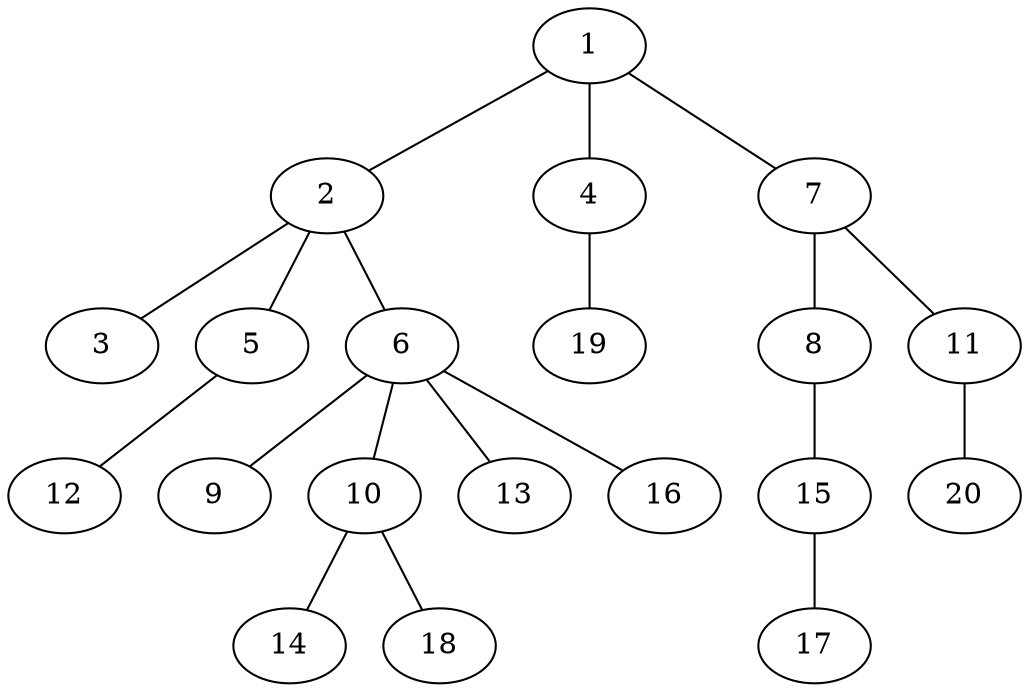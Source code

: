 graph graphname {1--2
1--4
1--7
2--3
2--5
2--6
4--19
5--12
6--9
6--10
6--13
6--16
7--8
7--11
8--15
10--14
10--18
11--20
15--17
}